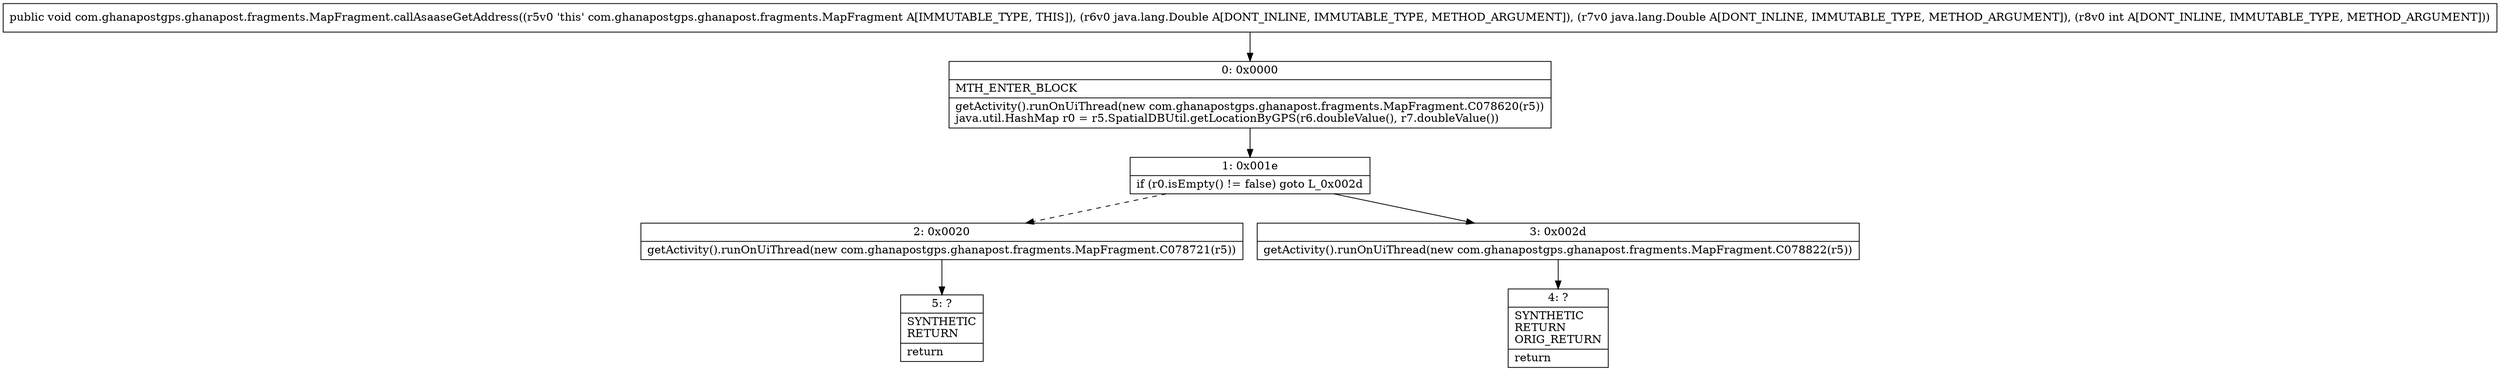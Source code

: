 digraph "CFG forcom.ghanapostgps.ghanapost.fragments.MapFragment.callAsaaseGetAddress(Ljava\/lang\/Double;Ljava\/lang\/Double;I)V" {
Node_0 [shape=record,label="{0\:\ 0x0000|MTH_ENTER_BLOCK\l|getActivity().runOnUiThread(new com.ghanapostgps.ghanapost.fragments.MapFragment.C078620(r5))\ljava.util.HashMap r0 = r5.SpatialDBUtil.getLocationByGPS(r6.doubleValue(), r7.doubleValue())\l}"];
Node_1 [shape=record,label="{1\:\ 0x001e|if (r0.isEmpty() != false) goto L_0x002d\l}"];
Node_2 [shape=record,label="{2\:\ 0x0020|getActivity().runOnUiThread(new com.ghanapostgps.ghanapost.fragments.MapFragment.C078721(r5))\l}"];
Node_3 [shape=record,label="{3\:\ 0x002d|getActivity().runOnUiThread(new com.ghanapostgps.ghanapost.fragments.MapFragment.C078822(r5))\l}"];
Node_4 [shape=record,label="{4\:\ ?|SYNTHETIC\lRETURN\lORIG_RETURN\l|return\l}"];
Node_5 [shape=record,label="{5\:\ ?|SYNTHETIC\lRETURN\l|return\l}"];
MethodNode[shape=record,label="{public void com.ghanapostgps.ghanapost.fragments.MapFragment.callAsaaseGetAddress((r5v0 'this' com.ghanapostgps.ghanapost.fragments.MapFragment A[IMMUTABLE_TYPE, THIS]), (r6v0 java.lang.Double A[DONT_INLINE, IMMUTABLE_TYPE, METHOD_ARGUMENT]), (r7v0 java.lang.Double A[DONT_INLINE, IMMUTABLE_TYPE, METHOD_ARGUMENT]), (r8v0 int A[DONT_INLINE, IMMUTABLE_TYPE, METHOD_ARGUMENT])) }"];
MethodNode -> Node_0;
Node_0 -> Node_1;
Node_1 -> Node_2[style=dashed];
Node_1 -> Node_3;
Node_2 -> Node_5;
Node_3 -> Node_4;
}

